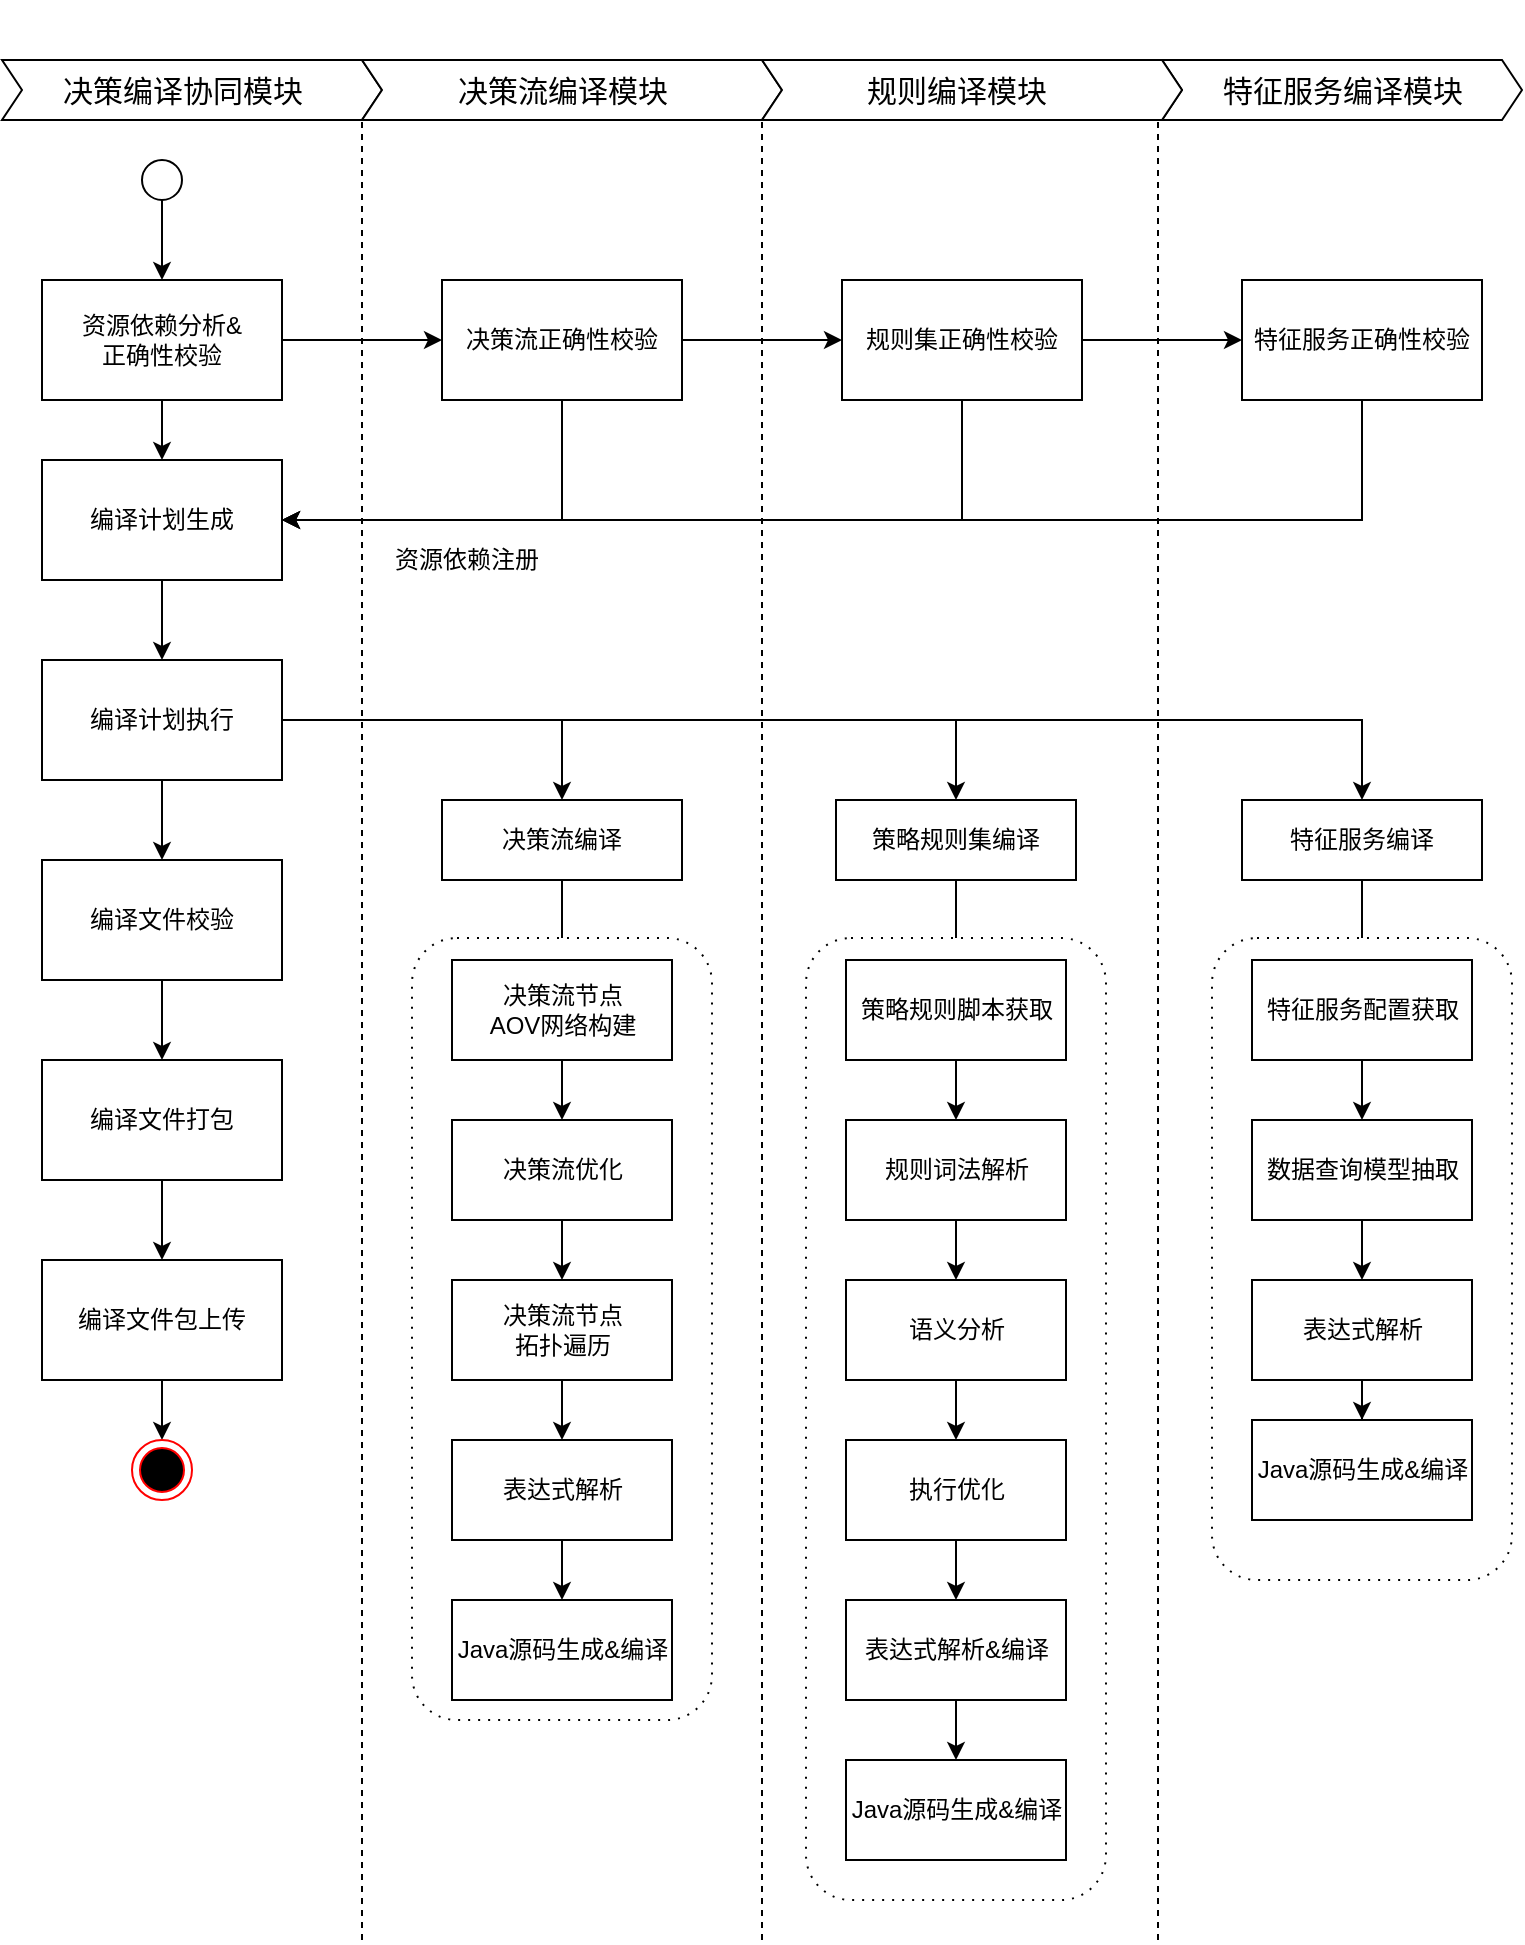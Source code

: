 <mxfile version="13.6.4" type="github">
  <diagram id="XIEwJmgOxNmqymngDd2L" name="Page-1">
    <mxGraphModel dx="1463" dy="1068" grid="1" gridSize="10" guides="1" tooltips="1" connect="1" arrows="1" fold="1" page="1" pageScale="1" pageWidth="827" pageHeight="1169" math="0" shadow="0">
      <root>
        <mxCell id="0" />
        <mxCell id="1" parent="0" />
        <mxCell id="7AzHG-92tgLLTeT5lNPb-124" value="&#xa;&#xa;&lt;span style=&quot;color: rgba(0, 0, 0, 0); font-family: monospace; font-size: 0px; font-style: normal; font-weight: 400; letter-spacing: normal; text-indent: 0px; text-transform: none; word-spacing: 0px; background-color: rgb(248, 249, 250); display: inline; float: none;&quot;&gt;&amp;nbsp;&lt;/span&gt;&#xa;&#xa;" style="html=1;shadow=0;dashed=0;align=center;verticalAlign=middle;shape=mxgraph.arrows2.arrow;dy=0;dx=10;notch=10;fontSize=15;" vertex="1" parent="1">
          <mxGeometry x="470" y="300" width="210" height="30" as="geometry" />
        </mxCell>
        <mxCell id="7AzHG-92tgLLTeT5lNPb-114" value="&#xa;&#xa;&lt;span style=&quot;color: rgba(0, 0, 0, 0); font-family: monospace; font-size: 0px; font-style: normal; font-weight: 400; letter-spacing: normal; text-indent: 0px; text-transform: none; word-spacing: 0px; background-color: rgb(248, 249, 250); display: inline; float: none;&quot;&gt;&amp;nbsp;&lt;/span&gt;&#xa;&#xa;" style="endArrow=none;dashed=1;html=1;entryX=0;entryY=0;entryDx=0;entryDy=0;entryPerimeter=0;" parent="1" edge="1" target="7AzHG-92tgLLTeT5lNPb-123">
          <mxGeometry width="50" height="50" relative="1" as="geometry">
            <mxPoint x="270" y="1240" as="sourcePoint" />
            <mxPoint x="270" y="280" as="targetPoint" />
          </mxGeometry>
        </mxCell>
        <mxCell id="7AzHG-92tgLLTeT5lNPb-15" value="&#xa;&#xa;&lt;span style=&quot;color: rgba(0, 0, 0, 0); font-family: monospace; font-size: 0px; font-style: normal; font-weight: 400; letter-spacing: normal; text-indent: 0px; text-transform: none; word-spacing: 0px; background-color: rgb(248, 249, 250); display: inline; float: none;&quot;&gt;&amp;nbsp;&lt;/span&gt;&#xa;&#xa;" style="endArrow=none;dashed=1;html=1;" parent="1" edge="1">
          <mxGeometry width="50" height="50" relative="1" as="geometry">
            <mxPoint x="470" y="1240" as="sourcePoint" />
            <mxPoint x="470" y="326" as="targetPoint" />
          </mxGeometry>
        </mxCell>
        <mxCell id="7AzHG-92tgLLTeT5lNPb-24" value="&#xa;&#xa;&lt;span style=&quot;color: rgba(0, 0, 0, 0); font-family: monospace; font-size: 0px; font-style: normal; font-weight: 400; letter-spacing: normal; text-indent: 0px; text-transform: none; word-spacing: 0px; background-color: rgb(248, 249, 250); display: inline; float: none;&quot;&gt;&amp;nbsp;&lt;/span&gt;&#xa;&#xa;" style="endArrow=none;dashed=1;html=1;entryX=0;entryY=0;entryDx=200;entryDy=0;entryPerimeter=0;" parent="1" edge="1">
          <mxGeometry width="50" height="50" relative="1" as="geometry">
            <mxPoint x="668" y="1240" as="sourcePoint" />
            <mxPoint x="668" y="300" as="targetPoint" />
          </mxGeometry>
        </mxCell>
        <mxCell id="7AzHG-92tgLLTeT5lNPb-121" value="&#xa;&#xa;&lt;span style=&quot;color: rgba(0, 0, 0, 0); font-family: monospace; font-size: 0px; font-style: normal; font-weight: 400; letter-spacing: normal; text-indent: 0px; text-transform: none; word-spacing: 0px; background-color: rgb(248, 249, 250); display: inline; float: none;&quot;&gt;&amp;nbsp;&lt;/span&gt;&#xa;&#xa;" style="html=1;shadow=0;dashed=0;align=center;verticalAlign=middle;shape=mxgraph.arrows2.arrow;dy=0;dx=10;notch=10;fontSize=15;" vertex="1" parent="1">
          <mxGeometry x="90" y="300" width="190" height="30" as="geometry" />
        </mxCell>
        <mxCell id="7AzHG-92tgLLTeT5lNPb-123" value="&#xa;&#xa;&lt;span style=&quot;color: rgba(0, 0, 0, 0); font-family: monospace; font-size: 0px; font-style: normal; font-weight: 400; letter-spacing: normal; text-indent: 0px; text-transform: none; word-spacing: 0px; background-color: rgb(248, 249, 250); display: inline; float: none;&quot;&gt;&amp;nbsp;&lt;/span&gt;&#xa;&#xa;" style="html=1;shadow=0;dashed=0;align=center;verticalAlign=middle;shape=mxgraph.arrows2.arrow;dy=0;dx=10;notch=10;fontSize=15;" vertex="1" parent="1">
          <mxGeometry x="270" y="300" width="210" height="30" as="geometry" />
        </mxCell>
        <mxCell id="7AzHG-92tgLLTeT5lNPb-127" value="&#xa;&#xa;&lt;span style=&quot;color: rgba(0, 0, 0, 0); font-family: monospace; font-size: 0px; font-style: normal; font-weight: 400; letter-spacing: normal; text-indent: 0px; text-transform: none; word-spacing: 0px; background-color: rgb(248, 249, 250); display: inline; float: none;&quot;&gt;&amp;nbsp;&lt;/span&gt;&#xa;&#xa;" style="html=1;shadow=0;dashed=0;align=center;verticalAlign=middle;shape=mxgraph.arrows2.arrow;dy=0;dx=10;notch=10;fontSize=15;" vertex="1" parent="1">
          <mxGeometry x="670" y="300" width="180" height="30" as="geometry" />
        </mxCell>
        <mxCell id="7AzHG-92tgLLTeT5lNPb-128" value="&#xa;&#xa;&lt;span style=&quot;color: rgba(0, 0, 0, 0); font-family: monospace; font-size: 0px; font-style: normal; font-weight: 400; letter-spacing: normal; text-indent: 0px; text-transform: none; word-spacing: 0px; background-color: rgb(248, 249, 250); display: inline; float: none;&quot;&gt;&amp;nbsp;&lt;/span&gt;&#xa;&#xa;" style="html=1;shadow=0;dashed=0;align=center;verticalAlign=middle;shape=mxgraph.arrows2.arrow;dy=0;dx=10;notch=10;fontSize=15;" vertex="1" parent="1">
          <mxGeometry x="470" y="300" width="210" height="30" as="geometry" />
        </mxCell>
        <mxCell id="7AzHG-92tgLLTeT5lNPb-29" value="" style="edgeStyle=orthogonalEdgeStyle;rounded=0;orthogonalLoop=1;jettySize=auto;html=1;exitX=0.5;exitY=1;exitDx=0;exitDy=0;" parent="1" source="7AzHG-92tgLLTeT5lNPb-2" target="7AzHG-92tgLLTeT5lNPb-17" edge="1">
          <mxGeometry relative="1" as="geometry" />
        </mxCell>
        <mxCell id="7AzHG-92tgLLTeT5lNPb-35" value="" style="edgeStyle=orthogonalEdgeStyle;rounded=0;orthogonalLoop=1;jettySize=auto;html=1;" parent="1" source="7AzHG-92tgLLTeT5lNPb-1" target="7AzHG-92tgLLTeT5lNPb-34" edge="1">
          <mxGeometry relative="1" as="geometry" />
        </mxCell>
        <mxCell id="kVF2bjEt8h-Rvxi-zuzt-1" value="" style="edgeStyle=orthogonalEdgeStyle;rounded=0;orthogonalLoop=1;jettySize=auto;html=1;entryX=0.5;entryY=0;entryDx=0;entryDy=0;" edge="1" parent="1" source="7AzHG-92tgLLTeT5lNPb-1" target="7AzHG-92tgLLTeT5lNPb-2">
          <mxGeometry relative="1" as="geometry">
            <mxPoint x="170" y="490" as="targetPoint" />
          </mxGeometry>
        </mxCell>
        <mxCell id="7AzHG-92tgLLTeT5lNPb-1" value="资源依赖分析&amp;amp;&lt;br&gt;正确性校验" style="rounded=0;whiteSpace=wrap;html=1;" parent="1" vertex="1">
          <mxGeometry x="110" y="410" width="120" height="60" as="geometry" />
        </mxCell>
        <mxCell id="7AzHG-92tgLLTeT5lNPb-2" value="编译计划生成" style="whiteSpace=wrap;html=1;rounded=0;" parent="1" vertex="1">
          <mxGeometry x="110" y="500" width="120" height="60" as="geometry" />
        </mxCell>
        <mxCell id="7AzHG-92tgLLTeT5lNPb-83" value="" style="edgeStyle=orthogonalEdgeStyle;rounded=0;orthogonalLoop=1;jettySize=auto;html=1;startArrow=none;startFill=0;endArrow=classic;endFill=1;" parent="1" source="7AzHG-92tgLLTeT5lNPb-4" edge="1">
          <mxGeometry relative="1" as="geometry">
            <mxPoint x="567" y="790" as="targetPoint" />
          </mxGeometry>
        </mxCell>
        <mxCell id="7AzHG-92tgLLTeT5lNPb-4" value="策略规则集编译" style="whiteSpace=wrap;html=1;rounded=0;" parent="1" vertex="1">
          <mxGeometry x="507" y="670" width="120" height="40" as="geometry" />
        </mxCell>
        <mxCell id="7AzHG-92tgLLTeT5lNPb-27" value="" style="edgeStyle=orthogonalEdgeStyle;rounded=0;orthogonalLoop=1;jettySize=auto;html=1;" parent="1" source="7AzHG-92tgLLTeT5lNPb-9" target="7AzHG-92tgLLTeT5lNPb-1" edge="1">
          <mxGeometry relative="1" as="geometry" />
        </mxCell>
        <mxCell id="7AzHG-92tgLLTeT5lNPb-9" value="" style="verticalLabelPosition=bottom;verticalAlign=top;html=1;shape=mxgraph.flowchart.on-page_reference;" parent="1" vertex="1">
          <mxGeometry x="160" y="350" width="20" height="20" as="geometry" />
        </mxCell>
        <mxCell id="7AzHG-92tgLLTeT5lNPb-13" value="&lt;span&gt;特征服务编译&lt;/span&gt;" style="whiteSpace=wrap;html=1;rounded=0;" parent="1" vertex="1">
          <mxGeometry x="710" y="670" width="120" height="40" as="geometry" />
        </mxCell>
        <mxCell id="7AzHG-92tgLLTeT5lNPb-20" value="&#xa;&#xa;&lt;span style=&quot;color: rgba(0, 0, 0, 0); font-family: monospace; font-size: 0px; font-style: normal; font-weight: 400; letter-spacing: normal; text-indent: 0px; text-transform: none; word-spacing: 0px; background-color: rgb(248, 249, 250); display: inline; float: none;&quot;&gt;&amp;nbsp;&lt;/span&gt;&#xa;&#xa;" style="edgeStyle=orthogonalEdgeStyle;rounded=0;orthogonalLoop=1;jettySize=auto;html=1;exitX=1;exitY=0.5;exitDx=0;exitDy=0;entryX=0.5;entryY=0;entryDx=0;entryDy=0;" parent="1" source="7AzHG-92tgLLTeT5lNPb-17" target="7AzHG-92tgLLTeT5lNPb-13" edge="1">
          <mxGeometry relative="1" as="geometry" />
        </mxCell>
        <mxCell id="7AzHG-92tgLLTeT5lNPb-16" value="决策流编译" style="whiteSpace=wrap;html=1;rounded=0;" parent="1" vertex="1">
          <mxGeometry x="310" y="670" width="120" height="40" as="geometry" />
        </mxCell>
        <mxCell id="7AzHG-92tgLLTeT5lNPb-19" value="" style="edgeStyle=orthogonalEdgeStyle;rounded=0;orthogonalLoop=1;jettySize=auto;html=1;" parent="1" source="7AzHG-92tgLLTeT5lNPb-17" target="7AzHG-92tgLLTeT5lNPb-16" edge="1">
          <mxGeometry relative="1" as="geometry" />
        </mxCell>
        <mxCell id="7AzHG-92tgLLTeT5lNPb-22" value="" style="edgeStyle=orthogonalEdgeStyle;rounded=0;orthogonalLoop=1;jettySize=auto;html=1;" parent="1" source="7AzHG-92tgLLTeT5lNPb-17" target="7AzHG-92tgLLTeT5lNPb-4" edge="1">
          <mxGeometry relative="1" as="geometry">
            <mxPoint x="310" y="630" as="targetPoint" />
          </mxGeometry>
        </mxCell>
        <mxCell id="7AzHG-92tgLLTeT5lNPb-42" value="" style="edgeStyle=orthogonalEdgeStyle;rounded=0;orthogonalLoop=1;jettySize=auto;html=1;" parent="1" source="7AzHG-92tgLLTeT5lNPb-17" target="7AzHG-92tgLLTeT5lNPb-41" edge="1">
          <mxGeometry relative="1" as="geometry" />
        </mxCell>
        <mxCell id="7AzHG-92tgLLTeT5lNPb-17" value="编译计划执行" style="whiteSpace=wrap;html=1;rounded=0;" parent="1" vertex="1">
          <mxGeometry x="110" y="600" width="120" height="60" as="geometry" />
        </mxCell>
        <mxCell id="7AzHG-92tgLLTeT5lNPb-37" value="" style="edgeStyle=orthogonalEdgeStyle;rounded=0;orthogonalLoop=1;jettySize=auto;html=1;" parent="1" source="7AzHG-92tgLLTeT5lNPb-34" target="7AzHG-92tgLLTeT5lNPb-36" edge="1">
          <mxGeometry relative="1" as="geometry" />
        </mxCell>
        <mxCell id="kVF2bjEt8h-Rvxi-zuzt-11" style="edgeStyle=orthogonalEdgeStyle;rounded=0;orthogonalLoop=1;jettySize=auto;html=1;entryX=1;entryY=0.5;entryDx=0;entryDy=0;" edge="1" parent="1" source="7AzHG-92tgLLTeT5lNPb-34" target="7AzHG-92tgLLTeT5lNPb-2">
          <mxGeometry relative="1" as="geometry">
            <Array as="points">
              <mxPoint x="370" y="530" />
            </Array>
          </mxGeometry>
        </mxCell>
        <mxCell id="7AzHG-92tgLLTeT5lNPb-34" value="决策流正确性校验" style="whiteSpace=wrap;html=1;rounded=0;" parent="1" vertex="1">
          <mxGeometry x="310" y="410" width="120" height="60" as="geometry" />
        </mxCell>
        <mxCell id="7AzHG-92tgLLTeT5lNPb-39" value="" style="edgeStyle=orthogonalEdgeStyle;rounded=0;orthogonalLoop=1;jettySize=auto;html=1;" parent="1" source="7AzHG-92tgLLTeT5lNPb-36" target="7AzHG-92tgLLTeT5lNPb-38" edge="1">
          <mxGeometry relative="1" as="geometry" />
        </mxCell>
        <mxCell id="kVF2bjEt8h-Rvxi-zuzt-12" value="&#xa;&#xa;&lt;span style=&quot;color: rgba(0, 0, 0, 0); font-family: monospace; font-size: 0px; font-style: normal; font-weight: 400; letter-spacing: normal; text-indent: 0px; text-transform: none; word-spacing: 0px; background-color: rgb(248, 249, 250); display: inline; float: none;&quot;&gt;&amp;nbsp;&lt;/span&gt;&#xa;&#xa;" style="edgeStyle=orthogonalEdgeStyle;rounded=0;orthogonalLoop=1;jettySize=auto;html=1;entryX=1;entryY=0.5;entryDx=0;entryDy=0;" edge="1" parent="1" source="7AzHG-92tgLLTeT5lNPb-36" target="7AzHG-92tgLLTeT5lNPb-2">
          <mxGeometry relative="1" as="geometry">
            <Array as="points">
              <mxPoint x="570" y="530" />
            </Array>
          </mxGeometry>
        </mxCell>
        <mxCell id="7AzHG-92tgLLTeT5lNPb-36" value="规则集正确性校验" style="whiteSpace=wrap;html=1;rounded=0;" parent="1" vertex="1">
          <mxGeometry x="510" y="410" width="120" height="60" as="geometry" />
        </mxCell>
        <mxCell id="kVF2bjEt8h-Rvxi-zuzt-13" style="edgeStyle=orthogonalEdgeStyle;rounded=0;orthogonalLoop=1;jettySize=auto;html=1;entryX=1;entryY=0.5;entryDx=0;entryDy=0;" edge="1" parent="1" source="7AzHG-92tgLLTeT5lNPb-38" target="7AzHG-92tgLLTeT5lNPb-2">
          <mxGeometry relative="1" as="geometry">
            <Array as="points">
              <mxPoint x="770" y="530" />
            </Array>
          </mxGeometry>
        </mxCell>
        <mxCell id="7AzHG-92tgLLTeT5lNPb-38" value="特征服务正确性校验" style="whiteSpace=wrap;html=1;rounded=0;" parent="1" vertex="1">
          <mxGeometry x="710" y="410" width="120" height="60" as="geometry" />
        </mxCell>
        <mxCell id="7AzHG-92tgLLTeT5lNPb-44" value="" style="edgeStyle=orthogonalEdgeStyle;rounded=0;orthogonalLoop=1;jettySize=auto;html=1;" parent="1" source="7AzHG-92tgLLTeT5lNPb-41" target="7AzHG-92tgLLTeT5lNPb-43" edge="1">
          <mxGeometry relative="1" as="geometry" />
        </mxCell>
        <mxCell id="7AzHG-92tgLLTeT5lNPb-41" value="编译文件校验" style="whiteSpace=wrap;html=1;rounded=0;" parent="1" vertex="1">
          <mxGeometry x="110" y="700" width="120" height="60" as="geometry" />
        </mxCell>
        <mxCell id="7AzHG-92tgLLTeT5lNPb-46" value="" style="edgeStyle=orthogonalEdgeStyle;rounded=0;orthogonalLoop=1;jettySize=auto;html=1;" parent="1" source="7AzHG-92tgLLTeT5lNPb-43" target="7AzHG-92tgLLTeT5lNPb-45" edge="1">
          <mxGeometry relative="1" as="geometry" />
        </mxCell>
        <mxCell id="7AzHG-92tgLLTeT5lNPb-43" value="编译文件打包" style="whiteSpace=wrap;html=1;rounded=0;" parent="1" vertex="1">
          <mxGeometry x="110" y="800" width="120" height="60" as="geometry" />
        </mxCell>
        <mxCell id="7AzHG-92tgLLTeT5lNPb-52" value="" style="edgeStyle=orthogonalEdgeStyle;rounded=0;orthogonalLoop=1;jettySize=auto;html=1;" parent="1" source="7AzHG-92tgLLTeT5lNPb-45" target="7AzHG-92tgLLTeT5lNPb-51" edge="1">
          <mxGeometry relative="1" as="geometry" />
        </mxCell>
        <mxCell id="7AzHG-92tgLLTeT5lNPb-45" value="编译文件包上传" style="whiteSpace=wrap;html=1;rounded=0;" parent="1" vertex="1">
          <mxGeometry x="110" y="900" width="120" height="60" as="geometry" />
        </mxCell>
        <mxCell id="7AzHG-92tgLLTeT5lNPb-51" value="" style="ellipse;html=1;shape=endState;fillColor=#000000;strokeColor=#ff0000;" parent="1" vertex="1">
          <mxGeometry x="155" y="990" width="30" height="30" as="geometry" />
        </mxCell>
        <mxCell id="7AzHG-92tgLLTeT5lNPb-57" value="" style="edgeStyle=orthogonalEdgeStyle;rounded=0;orthogonalLoop=1;jettySize=auto;html=1;endArrow=none;endFill=0;" parent="1" source="7AzHG-92tgLLTeT5lNPb-55" target="7AzHG-92tgLLTeT5lNPb-16" edge="1">
          <mxGeometry relative="1" as="geometry" />
        </mxCell>
        <mxCell id="7AzHG-92tgLLTeT5lNPb-55" value="&#xa;&#xa;&lt;span style=&quot;color: rgba(0, 0, 0, 0); font-family: monospace; font-size: 0px; font-style: normal; font-weight: 400; letter-spacing: normal; text-indent: 0px; text-transform: none; word-spacing: 0px; background-color: rgb(248, 249, 250); display: inline; float: none;&quot;&gt;&amp;nbsp;&lt;/span&gt;&#xa;&#xa;" style="shape=ext;rounded=1;html=1;whiteSpace=wrap;dashed=1;dashPattern=1 4;" parent="1" vertex="1">
          <mxGeometry x="295" y="739" width="150" height="391" as="geometry" />
        </mxCell>
        <mxCell id="7AzHG-92tgLLTeT5lNPb-67" value="" style="edgeStyle=orthogonalEdgeStyle;rounded=0;orthogonalLoop=1;jettySize=auto;html=1;startArrow=none;startFill=0;endArrow=classic;endFill=1;" parent="1" source="7AzHG-92tgLLTeT5lNPb-59" target="7AzHG-92tgLLTeT5lNPb-66" edge="1">
          <mxGeometry relative="1" as="geometry" />
        </mxCell>
        <mxCell id="7AzHG-92tgLLTeT5lNPb-59" value="决策流节点&lt;br&gt;AOV网络构建" style="html=1;" parent="1" vertex="1">
          <mxGeometry x="315" y="750" width="110" height="50" as="geometry" />
        </mxCell>
        <mxCell id="7AzHG-92tgLLTeT5lNPb-69" value="" style="edgeStyle=orthogonalEdgeStyle;rounded=0;orthogonalLoop=1;jettySize=auto;html=1;startArrow=none;startFill=0;endArrow=classic;endFill=1;" parent="1" source="7AzHG-92tgLLTeT5lNPb-66" target="7AzHG-92tgLLTeT5lNPb-68" edge="1">
          <mxGeometry relative="1" as="geometry" />
        </mxCell>
        <mxCell id="7AzHG-92tgLLTeT5lNPb-66" value="决策流优化" style="html=1;" parent="1" vertex="1">
          <mxGeometry x="315" y="830" width="110" height="50" as="geometry" />
        </mxCell>
        <mxCell id="7AzHG-92tgLLTeT5lNPb-186" value="" style="edgeStyle=orthogonalEdgeStyle;rounded=0;orthogonalLoop=1;jettySize=auto;html=1;startArrow=none;startFill=0;endArrow=classic;endFill=1;fontSize=15;" edge="1" parent="1" source="7AzHG-92tgLLTeT5lNPb-68" target="7AzHG-92tgLLTeT5lNPb-185">
          <mxGeometry relative="1" as="geometry" />
        </mxCell>
        <mxCell id="7AzHG-92tgLLTeT5lNPb-68" value="决策流节点&lt;br&gt;拓扑遍历" style="html=1;" parent="1" vertex="1">
          <mxGeometry x="315" y="910" width="110" height="50" as="geometry" />
        </mxCell>
        <mxCell id="7AzHG-92tgLLTeT5lNPb-70" value="Java源码生成&amp;amp;编译" style="html=1;" parent="1" vertex="1">
          <mxGeometry x="315" y="1070" width="110" height="50" as="geometry" />
        </mxCell>
        <mxCell id="7AzHG-92tgLLTeT5lNPb-74" value="&#xa;&#xa;&lt;span style=&quot;color: rgba(0, 0, 0, 0); font-family: monospace; font-size: 0px; font-style: normal; font-weight: 400; letter-spacing: normal; text-indent: 0px; text-transform: none; word-spacing: 0px; background-color: rgb(248, 249, 250); display: inline; float: none;&quot;&gt;&amp;nbsp;&lt;/span&gt;&#xa;&#xa;" style="shape=ext;rounded=1;html=1;whiteSpace=wrap;dashed=1;dashPattern=1 4;" parent="1" vertex="1">
          <mxGeometry x="492" y="739" width="150" height="481" as="geometry" />
        </mxCell>
        <mxCell id="7AzHG-92tgLLTeT5lNPb-75" value="" style="edgeStyle=orthogonalEdgeStyle;rounded=0;orthogonalLoop=1;jettySize=auto;html=1;startArrow=none;startFill=0;endArrow=classic;endFill=1;" parent="1" source="7AzHG-92tgLLTeT5lNPb-76" target="7AzHG-92tgLLTeT5lNPb-78" edge="1">
          <mxGeometry relative="1" as="geometry" />
        </mxCell>
        <mxCell id="7AzHG-92tgLLTeT5lNPb-76" value="策略规则脚本获取" style="html=1;" parent="1" vertex="1">
          <mxGeometry x="512" y="750" width="110" height="50" as="geometry" />
        </mxCell>
        <mxCell id="7AzHG-92tgLLTeT5lNPb-77" value="" style="edgeStyle=orthogonalEdgeStyle;rounded=0;orthogonalLoop=1;jettySize=auto;html=1;startArrow=none;startFill=0;endArrow=classic;endFill=1;" parent="1" source="7AzHG-92tgLLTeT5lNPb-78" target="7AzHG-92tgLLTeT5lNPb-80" edge="1">
          <mxGeometry relative="1" as="geometry" />
        </mxCell>
        <mxCell id="7AzHG-92tgLLTeT5lNPb-78" value="规则词法解析" style="html=1;" parent="1" vertex="1">
          <mxGeometry x="512" y="830" width="110" height="50" as="geometry" />
        </mxCell>
        <mxCell id="7AzHG-92tgLLTeT5lNPb-79" value="" style="edgeStyle=orthogonalEdgeStyle;rounded=0;orthogonalLoop=1;jettySize=auto;html=1;startArrow=none;startFill=0;endArrow=classic;endFill=1;" parent="1" source="7AzHG-92tgLLTeT5lNPb-80" target="7AzHG-92tgLLTeT5lNPb-81" edge="1">
          <mxGeometry relative="1" as="geometry" />
        </mxCell>
        <mxCell id="7AzHG-92tgLLTeT5lNPb-80" value="语义分析" style="html=1;" parent="1" vertex="1">
          <mxGeometry x="512" y="910" width="110" height="50" as="geometry" />
        </mxCell>
        <mxCell id="7AzHG-92tgLLTeT5lNPb-89" value="" style="edgeStyle=orthogonalEdgeStyle;rounded=0;orthogonalLoop=1;jettySize=auto;html=1;startArrow=none;startFill=0;endArrow=classic;endFill=1;" parent="1" source="7AzHG-92tgLLTeT5lNPb-81" target="7AzHG-92tgLLTeT5lNPb-88" edge="1">
          <mxGeometry relative="1" as="geometry" />
        </mxCell>
        <mxCell id="7AzHG-92tgLLTeT5lNPb-81" value="执行优化" style="html=1;" parent="1" vertex="1">
          <mxGeometry x="512" y="990" width="110" height="50" as="geometry" />
        </mxCell>
        <mxCell id="7AzHG-92tgLLTeT5lNPb-194" value="" style="edgeStyle=orthogonalEdgeStyle;rounded=0;orthogonalLoop=1;jettySize=auto;html=1;startArrow=none;startFill=0;endArrow=classic;endFill=1;fontSize=15;" edge="1" parent="1" source="7AzHG-92tgLLTeT5lNPb-88" target="7AzHG-92tgLLTeT5lNPb-193">
          <mxGeometry relative="1" as="geometry" />
        </mxCell>
        <mxCell id="7AzHG-92tgLLTeT5lNPb-88" value="表达式解析&amp;amp;编译" style="html=1;" parent="1" vertex="1">
          <mxGeometry x="512" y="1070" width="110" height="50" as="geometry" />
        </mxCell>
        <mxCell id="7AzHG-92tgLLTeT5lNPb-90" value="" style="edgeStyle=orthogonalEdgeStyle;rounded=0;orthogonalLoop=1;jettySize=auto;html=1;startArrow=none;startFill=0;endArrow=classic;endFill=1;" parent="1" edge="1">
          <mxGeometry relative="1" as="geometry">
            <mxPoint x="770" y="710" as="sourcePoint" />
            <mxPoint x="770" y="790" as="targetPoint" />
          </mxGeometry>
        </mxCell>
        <mxCell id="7AzHG-92tgLLTeT5lNPb-92" value="" style="edgeStyle=orthogonalEdgeStyle;rounded=0;orthogonalLoop=1;jettySize=auto;html=1;startArrow=none;startFill=0;endArrow=classic;endFill=1;" parent="1" source="7AzHG-92tgLLTeT5lNPb-93" target="7AzHG-92tgLLTeT5lNPb-95" edge="1">
          <mxGeometry relative="1" as="geometry" />
        </mxCell>
        <mxCell id="7AzHG-92tgLLTeT5lNPb-93" value="策略规则脚本获取" style="html=1;" parent="1" vertex="1">
          <mxGeometry x="715" y="750" width="110" height="50" as="geometry" />
        </mxCell>
        <mxCell id="7AzHG-92tgLLTeT5lNPb-94" value="" style="edgeStyle=orthogonalEdgeStyle;rounded=0;orthogonalLoop=1;jettySize=auto;html=1;startArrow=none;startFill=0;endArrow=classic;endFill=1;" parent="1" source="7AzHG-92tgLLTeT5lNPb-95" target="7AzHG-92tgLLTeT5lNPb-97" edge="1">
          <mxGeometry relative="1" as="geometry" />
        </mxCell>
        <mxCell id="7AzHG-92tgLLTeT5lNPb-95" value="规则词法解析" style="html=1;" parent="1" vertex="1">
          <mxGeometry x="715" y="830" width="110" height="50" as="geometry" />
        </mxCell>
        <mxCell id="7AzHG-92tgLLTeT5lNPb-97" value="语义分析" style="html=1;" parent="1" vertex="1">
          <mxGeometry x="715" y="910" width="110" height="50" as="geometry" />
        </mxCell>
        <mxCell id="7AzHG-92tgLLTeT5lNPb-101" value="" style="edgeStyle=orthogonalEdgeStyle;rounded=0;orthogonalLoop=1;jettySize=auto;html=1;startArrow=none;startFill=0;endArrow=classic;endFill=1;" parent="1" edge="1">
          <mxGeometry relative="1" as="geometry">
            <mxPoint x="770" y="710" as="sourcePoint" />
            <mxPoint x="770" y="790" as="targetPoint" />
          </mxGeometry>
        </mxCell>
        <mxCell id="7AzHG-92tgLLTeT5lNPb-102" value="&#xa;&#xa;&lt;span style=&quot;color: rgba(0, 0, 0, 0); font-family: monospace; font-size: 0px; font-style: normal; font-weight: 400; letter-spacing: normal; text-indent: 0px; text-transform: none; word-spacing: 0px; background-color: rgb(248, 249, 250); display: inline; float: none;&quot;&gt;&amp;nbsp;&lt;/span&gt;&#xa;&#xa;" style="shape=ext;rounded=1;html=1;whiteSpace=wrap;dashed=1;dashPattern=1 4;" parent="1" vertex="1">
          <mxGeometry x="695" y="739" width="150" height="321" as="geometry" />
        </mxCell>
        <mxCell id="7AzHG-92tgLLTeT5lNPb-103" value="" style="edgeStyle=orthogonalEdgeStyle;rounded=0;orthogonalLoop=1;jettySize=auto;html=1;startArrow=none;startFill=0;endArrow=classic;endFill=1;" parent="1" source="7AzHG-92tgLLTeT5lNPb-104" target="7AzHG-92tgLLTeT5lNPb-106" edge="1">
          <mxGeometry relative="1" as="geometry" />
        </mxCell>
        <mxCell id="7AzHG-92tgLLTeT5lNPb-104" value="特征服务配置获取" style="html=1;" parent="1" vertex="1">
          <mxGeometry x="715" y="750" width="110" height="50" as="geometry" />
        </mxCell>
        <mxCell id="7AzHG-92tgLLTeT5lNPb-200" value="" style="edgeStyle=orthogonalEdgeStyle;rounded=0;orthogonalLoop=1;jettySize=auto;html=1;startArrow=none;startFill=0;endArrow=classic;endFill=1;fontSize=15;" edge="1" parent="1" source="7AzHG-92tgLLTeT5lNPb-106" target="7AzHG-92tgLLTeT5lNPb-197">
          <mxGeometry relative="1" as="geometry" />
        </mxCell>
        <mxCell id="7AzHG-92tgLLTeT5lNPb-106" value="数据查询模型抽取" style="html=1;" parent="1" vertex="1">
          <mxGeometry x="715" y="830" width="110" height="50" as="geometry" />
        </mxCell>
        <mxCell id="7AzHG-92tgLLTeT5lNPb-107" value="" style="edgeStyle=orthogonalEdgeStyle;rounded=0;orthogonalLoop=1;jettySize=auto;html=1;startArrow=none;startFill=0;endArrow=classic;endFill=1;" parent="1" edge="1">
          <mxGeometry relative="1" as="geometry">
            <mxPoint x="770" y="990" as="targetPoint" />
          </mxGeometry>
        </mxCell>
        <mxCell id="7AzHG-92tgLLTeT5lNPb-111" value="Java源码生成&amp;amp;编译" style="html=1;" parent="1" vertex="1">
          <mxGeometry x="715" y="980" width="110" height="50" as="geometry" />
        </mxCell>
        <mxCell id="7AzHG-92tgLLTeT5lNPb-115" value="决策编译协同模块" style="text;html=1;align=center;verticalAlign=middle;resizable=0;points=[];autosize=1;fontSize=15;" parent="1" vertex="1">
          <mxGeometry x="110" y="305" width="140" height="20" as="geometry" />
        </mxCell>
        <mxCell id="7AzHG-92tgLLTeT5lNPb-116" value="决策流编译模块" style="text;html=1;align=center;verticalAlign=middle;resizable=0;points=[];autosize=1;fontSize=15;" parent="1" vertex="1">
          <mxGeometry x="310" y="305" width="120" height="20" as="geometry" />
        </mxCell>
        <mxCell id="7AzHG-92tgLLTeT5lNPb-117" value="规则编译模块" style="text;html=1;align=center;verticalAlign=middle;resizable=0;points=[];autosize=1;fontSize=15;" parent="1" vertex="1">
          <mxGeometry x="512" y="305" width="110" height="20" as="geometry" />
        </mxCell>
        <mxCell id="7AzHG-92tgLLTeT5lNPb-118" value="特征服务编译模块" style="text;html=1;align=center;verticalAlign=middle;resizable=0;points=[];autosize=1;fontSize=15;" parent="1" vertex="1">
          <mxGeometry x="690" y="305" width="140" height="20" as="geometry" />
        </mxCell>
        <mxCell id="kVF2bjEt8h-Rvxi-zuzt-3" value="" style="edgeStyle=orthogonalEdgeStyle;rounded=0;orthogonalLoop=1;jettySize=auto;html=1;" edge="1" target="kVF2bjEt8h-Rvxi-zuzt-6" parent="1">
          <mxGeometry relative="1" as="geometry">
            <mxPoint x="430" y="530" as="sourcePoint" />
          </mxGeometry>
        </mxCell>
        <mxCell id="kVF2bjEt8h-Rvxi-zuzt-5" value="" style="edgeStyle=orthogonalEdgeStyle;rounded=0;orthogonalLoop=1;jettySize=auto;html=1;" edge="1" target="kVF2bjEt8h-Rvxi-zuzt-7" parent="1">
          <mxGeometry relative="1" as="geometry">
            <mxPoint x="630" y="530" as="sourcePoint" />
          </mxGeometry>
        </mxCell>
        <mxCell id="7AzHG-92tgLLTeT5lNPb-187" value="" style="edgeStyle=orthogonalEdgeStyle;rounded=0;orthogonalLoop=1;jettySize=auto;html=1;startArrow=none;startFill=0;endArrow=classic;endFill=1;fontSize=15;" edge="1" parent="1" source="7AzHG-92tgLLTeT5lNPb-185" target="7AzHG-92tgLLTeT5lNPb-70">
          <mxGeometry relative="1" as="geometry" />
        </mxCell>
        <mxCell id="7AzHG-92tgLLTeT5lNPb-185" value="表达式解析" style="html=1;" vertex="1" parent="1">
          <mxGeometry x="315" y="990" width="110" height="50" as="geometry" />
        </mxCell>
        <mxCell id="7AzHG-92tgLLTeT5lNPb-193" value="Java源码生成&amp;amp;编译" style="html=1;" vertex="1" parent="1">
          <mxGeometry x="512" y="1150" width="110" height="50" as="geometry" />
        </mxCell>
        <mxCell id="7AzHG-92tgLLTeT5lNPb-201" value="" style="edgeStyle=orthogonalEdgeStyle;rounded=0;orthogonalLoop=1;jettySize=auto;html=1;startArrow=none;startFill=0;endArrow=classic;endFill=1;fontSize=15;" edge="1" parent="1" source="7AzHG-92tgLLTeT5lNPb-197" target="7AzHG-92tgLLTeT5lNPb-111">
          <mxGeometry relative="1" as="geometry" />
        </mxCell>
        <mxCell id="7AzHG-92tgLLTeT5lNPb-197" value="表达式解析" style="html=1;" vertex="1" parent="1">
          <mxGeometry x="715" y="910" width="110" height="50" as="geometry" />
        </mxCell>
        <mxCell id="kVF2bjEt8h-Rvxi-zuzt-14" value="资源依赖注册" style="text;html=1;strokeColor=none;fillColor=none;align=center;verticalAlign=middle;whiteSpace=wrap;rounded=0;" vertex="1" parent="1">
          <mxGeometry x="270" y="540" width="105" height="20" as="geometry" />
        </mxCell>
      </root>
    </mxGraphModel>
  </diagram>
</mxfile>
